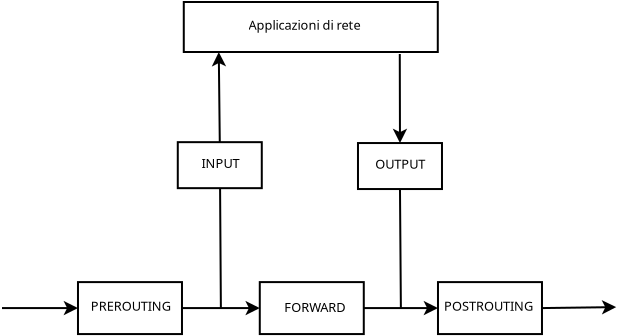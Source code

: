 <?xml version="1.0" encoding="UTF-8"?>
<dia:diagram xmlns:dia="http://www.lysator.liu.se/~alla/dia/">
  <dia:layer name="Arrière-plan" visible="true" active="true">
    <dia:object type="Standard - Box" version="0" id="O0">
      <dia:attribute name="obj_pos">
        <dia:point val="15.45,1.05"/>
      </dia:attribute>
      <dia:attribute name="obj_bb">
        <dia:rectangle val="15.4,1;28.2,3.6"/>
      </dia:attribute>
      <dia:attribute name="elem_corner">
        <dia:point val="15.45,1.05"/>
      </dia:attribute>
      <dia:attribute name="elem_width">
        <dia:real val="12.7"/>
      </dia:attribute>
      <dia:attribute name="elem_height">
        <dia:real val="2.5"/>
      </dia:attribute>
      <dia:attribute name="show_background">
        <dia:boolean val="true"/>
      </dia:attribute>
    </dia:object>
    <dia:object type="Standard - Text" version="1" id="O1">
      <dia:attribute name="obj_pos">
        <dia:point val="18.689,2.439"/>
      </dia:attribute>
      <dia:attribute name="obj_bb">
        <dia:rectangle val="18.689,1.826;24.826,2.627"/>
      </dia:attribute>
      <dia:attribute name="text">
        <dia:composite type="text">
          <dia:attribute name="string">
            <dia:string>#Applicazioni di rete#</dia:string>
          </dia:attribute>
          <dia:attribute name="font">
            <dia:font family="sans" style="0" name="Helvetica"/>
          </dia:attribute>
          <dia:attribute name="height">
            <dia:real val="0.8"/>
          </dia:attribute>
          <dia:attribute name="pos">
            <dia:point val="18.689,2.439"/>
          </dia:attribute>
          <dia:attribute name="color">
            <dia:color val="#000000"/>
          </dia:attribute>
          <dia:attribute name="alignment">
            <dia:enum val="0"/>
          </dia:attribute>
        </dia:composite>
      </dia:attribute>
      <dia:attribute name="valign">
        <dia:enum val="3"/>
      </dia:attribute>
    </dia:object>
    <dia:group>
      <dia:object type="Standard - Box" version="0" id="O2">
        <dia:attribute name="obj_pos">
          <dia:point val="15.15,8.058"/>
        </dia:attribute>
        <dia:attribute name="obj_bb">
          <dia:rectangle val="15.1,8.008;19.4,10.408"/>
        </dia:attribute>
        <dia:attribute name="elem_corner">
          <dia:point val="15.15,8.058"/>
        </dia:attribute>
        <dia:attribute name="elem_width">
          <dia:real val="4.2"/>
        </dia:attribute>
        <dia:attribute name="elem_height">
          <dia:real val="2.3"/>
        </dia:attribute>
        <dia:attribute name="show_background">
          <dia:boolean val="true"/>
        </dia:attribute>
      </dia:object>
      <dia:object type="Standard - Text" version="1" id="O3">
        <dia:attribute name="obj_pos">
          <dia:point val="16.339,9.348"/>
        </dia:attribute>
        <dia:attribute name="obj_bb">
          <dia:rectangle val="16.339,8.753;18.252,9.498"/>
        </dia:attribute>
        <dia:attribute name="text">
          <dia:composite type="text">
            <dia:attribute name="string">
              <dia:string>#INPUT#</dia:string>
            </dia:attribute>
            <dia:attribute name="font">
              <dia:font family="sans" style="0" name="Helvetica"/>
            </dia:attribute>
            <dia:attribute name="height">
              <dia:real val="0.8"/>
            </dia:attribute>
            <dia:attribute name="pos">
              <dia:point val="16.339,9.348"/>
            </dia:attribute>
            <dia:attribute name="color">
              <dia:color val="#000000"/>
            </dia:attribute>
            <dia:attribute name="alignment">
              <dia:enum val="0"/>
            </dia:attribute>
          </dia:composite>
        </dia:attribute>
        <dia:attribute name="valign">
          <dia:enum val="3"/>
        </dia:attribute>
      </dia:object>
    </dia:group>
    <dia:group>
      <dia:object type="Standard - Box" version="0" id="O4">
        <dia:attribute name="obj_pos">
          <dia:point val="24.16,8.102"/>
        </dia:attribute>
        <dia:attribute name="obj_bb">
          <dia:rectangle val="24.11,8.053;28.41,10.453"/>
        </dia:attribute>
        <dia:attribute name="elem_corner">
          <dia:point val="24.16,8.102"/>
        </dia:attribute>
        <dia:attribute name="elem_width">
          <dia:real val="4.2"/>
        </dia:attribute>
        <dia:attribute name="elem_height">
          <dia:real val="2.3"/>
        </dia:attribute>
        <dia:attribute name="show_background">
          <dia:boolean val="true"/>
        </dia:attribute>
      </dia:object>
      <dia:object type="Standard - Text" version="1" id="O5">
        <dia:attribute name="obj_pos">
          <dia:point val="25.024,9.392"/>
        </dia:attribute>
        <dia:attribute name="obj_bb">
          <dia:rectangle val="25.024,8.797;27.629,9.542"/>
        </dia:attribute>
        <dia:attribute name="text">
          <dia:composite type="text">
            <dia:attribute name="string">
              <dia:string>#OUTPUT#</dia:string>
            </dia:attribute>
            <dia:attribute name="font">
              <dia:font family="sans" style="0" name="Helvetica"/>
            </dia:attribute>
            <dia:attribute name="height">
              <dia:real val="0.8"/>
            </dia:attribute>
            <dia:attribute name="pos">
              <dia:point val="25.024,9.392"/>
            </dia:attribute>
            <dia:attribute name="color">
              <dia:color val="#000000"/>
            </dia:attribute>
            <dia:attribute name="alignment">
              <dia:enum val="0"/>
            </dia:attribute>
          </dia:composite>
        </dia:attribute>
        <dia:attribute name="valign">
          <dia:enum val="3"/>
        </dia:attribute>
      </dia:object>
    </dia:group>
    <dia:object type="Standard - Line" version="0" id="O6">
      <dia:attribute name="obj_pos">
        <dia:point val="26.25,3.65"/>
      </dia:attribute>
      <dia:attribute name="obj_bb">
        <dia:rectangle val="25.897,3.6;26.62,8.214"/>
      </dia:attribute>
      <dia:attribute name="conn_endpoints">
        <dia:point val="26.25,3.65"/>
        <dia:point val="26.26,8.102"/>
      </dia:attribute>
      <dia:attribute name="numcp">
        <dia:int val="1"/>
      </dia:attribute>
      <dia:attribute name="end_arrow">
        <dia:enum val="22"/>
      </dia:attribute>
      <dia:attribute name="end_arrow_length">
        <dia:real val="0.5"/>
      </dia:attribute>
      <dia:attribute name="end_arrow_width">
        <dia:real val="0.5"/>
      </dia:attribute>
      <dia:connections>
        <dia:connection handle="1" to="O4" connection="1"/>
      </dia:connections>
    </dia:object>
    <dia:group>
      <dia:object type="Standard - Box" version="0" id="O7">
        <dia:attribute name="obj_pos">
          <dia:point val="10.16,15.055"/>
        </dia:attribute>
        <dia:attribute name="obj_bb">
          <dia:rectangle val="10.11,15.005;15.41,17.703"/>
        </dia:attribute>
        <dia:attribute name="elem_corner">
          <dia:point val="10.16,15.055"/>
        </dia:attribute>
        <dia:attribute name="elem_width">
          <dia:real val="5.2"/>
        </dia:attribute>
        <dia:attribute name="elem_height">
          <dia:real val="2.598"/>
        </dia:attribute>
        <dia:attribute name="show_background">
          <dia:boolean val="true"/>
        </dia:attribute>
      </dia:object>
      <dia:object type="Standard - Text" version="1" id="O8">
        <dia:attribute name="obj_pos">
          <dia:point val="10.799,16.493"/>
        </dia:attribute>
        <dia:attribute name="obj_bb">
          <dia:rectangle val="10.799,15.898;15.007,16.643"/>
        </dia:attribute>
        <dia:attribute name="text">
          <dia:composite type="text">
            <dia:attribute name="string">
              <dia:string>#PREROUTING#</dia:string>
            </dia:attribute>
            <dia:attribute name="font">
              <dia:font family="sans" style="0" name="Helvetica"/>
            </dia:attribute>
            <dia:attribute name="height">
              <dia:real val="0.8"/>
            </dia:attribute>
            <dia:attribute name="pos">
              <dia:point val="10.799,16.493"/>
            </dia:attribute>
            <dia:attribute name="color">
              <dia:color val="#000000"/>
            </dia:attribute>
            <dia:attribute name="alignment">
              <dia:enum val="0"/>
            </dia:attribute>
          </dia:composite>
        </dia:attribute>
        <dia:attribute name="valign">
          <dia:enum val="3"/>
        </dia:attribute>
      </dia:object>
    </dia:group>
    <dia:group>
      <dia:object type="Standard - Box" version="0" id="O9">
        <dia:attribute name="obj_pos">
          <dia:point val="19.25,15.055"/>
        </dia:attribute>
        <dia:attribute name="obj_bb">
          <dia:rectangle val="19.2,15.005;24.5,17.703"/>
        </dia:attribute>
        <dia:attribute name="elem_corner">
          <dia:point val="19.25,15.055"/>
        </dia:attribute>
        <dia:attribute name="elem_width">
          <dia:real val="5.2"/>
        </dia:attribute>
        <dia:attribute name="elem_height">
          <dia:real val="2.598"/>
        </dia:attribute>
        <dia:attribute name="show_background">
          <dia:boolean val="true"/>
        </dia:attribute>
      </dia:object>
      <dia:object type="Standard - Text" version="1" id="O10">
        <dia:attribute name="obj_pos">
          <dia:point val="20.474,16.544"/>
        </dia:attribute>
        <dia:attribute name="obj_bb">
          <dia:rectangle val="20.474,15.949;23.739,16.694"/>
        </dia:attribute>
        <dia:attribute name="text">
          <dia:composite type="text">
            <dia:attribute name="string">
              <dia:string>#FORWARD#</dia:string>
            </dia:attribute>
            <dia:attribute name="font">
              <dia:font family="sans" style="0" name="Helvetica"/>
            </dia:attribute>
            <dia:attribute name="height">
              <dia:real val="0.8"/>
            </dia:attribute>
            <dia:attribute name="pos">
              <dia:point val="20.474,16.544"/>
            </dia:attribute>
            <dia:attribute name="color">
              <dia:color val="#000000"/>
            </dia:attribute>
            <dia:attribute name="alignment">
              <dia:enum val="0"/>
            </dia:attribute>
          </dia:composite>
        </dia:attribute>
        <dia:attribute name="valign">
          <dia:enum val="3"/>
        </dia:attribute>
      </dia:object>
    </dia:group>
    <dia:object type="Standard - Line" version="0" id="O11">
      <dia:attribute name="obj_pos">
        <dia:point val="24.45,16.354"/>
      </dia:attribute>
      <dia:attribute name="obj_bb">
        <dia:rectangle val="24.4,15.992;28.272,16.715"/>
      </dia:attribute>
      <dia:attribute name="conn_endpoints">
        <dia:point val="24.45,16.354"/>
        <dia:point val="28.16,16.354"/>
      </dia:attribute>
      <dia:attribute name="numcp">
        <dia:int val="1"/>
      </dia:attribute>
      <dia:attribute name="end_arrow">
        <dia:enum val="22"/>
      </dia:attribute>
      <dia:attribute name="end_arrow_length">
        <dia:real val="0.5"/>
      </dia:attribute>
      <dia:attribute name="end_arrow_width">
        <dia:real val="0.5"/>
      </dia:attribute>
      <dia:connections>
        <dia:connection handle="0" to="O9" connection="4"/>
        <dia:connection handle="1" to="O19" connection="3"/>
      </dia:connections>
    </dia:object>
    <dia:object type="Standard - Line" version="0" id="O12">
      <dia:attribute name="obj_pos">
        <dia:point val="26.26,10.402"/>
      </dia:attribute>
      <dia:attribute name="obj_bb">
        <dia:rectangle val="26.21,10.352;26.355,16.404"/>
      </dia:attribute>
      <dia:attribute name="conn_endpoints">
        <dia:point val="26.26,10.402"/>
        <dia:point val="26.305,16.354"/>
      </dia:attribute>
      <dia:attribute name="numcp">
        <dia:int val="1"/>
      </dia:attribute>
      <dia:connections>
        <dia:connection handle="0" to="O4" connection="6"/>
        <dia:connection handle="1" to="O11" connection="0"/>
      </dia:connections>
    </dia:object>
    <dia:object type="Standard - Line" version="0" id="O13">
      <dia:attribute name="obj_pos">
        <dia:point val="33.36,16.354"/>
      </dia:attribute>
      <dia:attribute name="obj_bb">
        <dia:rectangle val="33.309,15.951;37.182,16.675"/>
      </dia:attribute>
      <dia:attribute name="conn_endpoints">
        <dia:point val="33.36,16.354"/>
        <dia:point val="37.07,16.305"/>
      </dia:attribute>
      <dia:attribute name="numcp">
        <dia:int val="1"/>
      </dia:attribute>
      <dia:attribute name="end_arrow">
        <dia:enum val="22"/>
      </dia:attribute>
      <dia:attribute name="end_arrow_length">
        <dia:real val="0.5"/>
      </dia:attribute>
      <dia:attribute name="end_arrow_width">
        <dia:real val="0.5"/>
      </dia:attribute>
      <dia:connections>
        <dia:connection handle="0" to="O19" connection="4"/>
      </dia:connections>
    </dia:object>
    <dia:object type="Standard - Line" version="0" id="O14">
      <dia:attribute name="obj_pos">
        <dia:point val="15.36,16.354"/>
      </dia:attribute>
      <dia:attribute name="obj_bb">
        <dia:rectangle val="15.31,15.992;19.362,16.715"/>
      </dia:attribute>
      <dia:attribute name="conn_endpoints">
        <dia:point val="15.36,16.354"/>
        <dia:point val="19.25,16.354"/>
      </dia:attribute>
      <dia:attribute name="numcp">
        <dia:int val="1"/>
      </dia:attribute>
      <dia:attribute name="end_arrow">
        <dia:enum val="22"/>
      </dia:attribute>
      <dia:attribute name="end_arrow_length">
        <dia:real val="0.5"/>
      </dia:attribute>
      <dia:attribute name="end_arrow_width">
        <dia:real val="0.5"/>
      </dia:attribute>
      <dia:connections>
        <dia:connection handle="0" to="O7" connection="4"/>
        <dia:connection handle="1" to="O9" connection="3"/>
      </dia:connections>
    </dia:object>
    <dia:object type="Standard - Line" version="0" id="O15">
      <dia:attribute name="obj_pos">
        <dia:point val="17.265,10.355"/>
      </dia:attribute>
      <dia:attribute name="obj_bb">
        <dia:rectangle val="17.215,10.305;17.355,16.404"/>
      </dia:attribute>
      <dia:attribute name="conn_endpoints">
        <dia:point val="17.265,10.355"/>
        <dia:point val="17.305,16.354"/>
      </dia:attribute>
      <dia:attribute name="numcp">
        <dia:int val="1"/>
      </dia:attribute>
      <dia:connections>
        <dia:connection handle="1" to="O14" connection="0"/>
      </dia:connections>
    </dia:object>
    <dia:object type="Standard - Line" version="0" id="O16">
      <dia:attribute name="obj_pos">
        <dia:point val="17.2,3.555"/>
      </dia:attribute>
      <dia:attribute name="obj_bb">
        <dia:rectangle val="16.846,3.505;17.57,8.109"/>
      </dia:attribute>
      <dia:attribute name="conn_endpoints">
        <dia:point val="17.2,3.555"/>
        <dia:point val="17.25,8.058"/>
      </dia:attribute>
      <dia:attribute name="numcp">
        <dia:int val="1"/>
      </dia:attribute>
      <dia:attribute name="start_arrow">
        <dia:enum val="22"/>
      </dia:attribute>
      <dia:attribute name="start_arrow_length">
        <dia:real val="0.5"/>
      </dia:attribute>
      <dia:attribute name="start_arrow_width">
        <dia:real val="0.5"/>
      </dia:attribute>
      <dia:connections>
        <dia:connection handle="1" to="O2" connection="1"/>
      </dia:connections>
    </dia:object>
    <dia:object type="Standard - Line" version="0" id="O17">
      <dia:attribute name="obj_pos">
        <dia:point val="6.361,16.354"/>
      </dia:attribute>
      <dia:attribute name="obj_bb">
        <dia:rectangle val="6.311,15.992;10.272,16.716"/>
      </dia:attribute>
      <dia:attribute name="conn_endpoints">
        <dia:point val="6.361,16.354"/>
        <dia:point val="10.16,16.354"/>
      </dia:attribute>
      <dia:attribute name="numcp">
        <dia:int val="1"/>
      </dia:attribute>
      <dia:attribute name="end_arrow">
        <dia:enum val="22"/>
      </dia:attribute>
      <dia:attribute name="end_arrow_length">
        <dia:real val="0.5"/>
      </dia:attribute>
      <dia:attribute name="end_arrow_width">
        <dia:real val="0.5"/>
      </dia:attribute>
      <dia:connections>
        <dia:connection handle="1" to="O7" connection="3"/>
      </dia:connections>
    </dia:object>
    <dia:object type="Standard - Text" version="1" id="O18">
      <dia:attribute name="obj_pos">
        <dia:point val="20.45,2.4"/>
      </dia:attribute>
      <dia:attribute name="obj_bb">
        <dia:rectangle val="20.45,1.805;20.45,2.55"/>
      </dia:attribute>
      <dia:attribute name="text">
        <dia:composite type="text">
          <dia:attribute name="string">
            <dia:string>##</dia:string>
          </dia:attribute>
          <dia:attribute name="font">
            <dia:font family="sans" style="0" name="Helvetica"/>
          </dia:attribute>
          <dia:attribute name="height">
            <dia:real val="0.8"/>
          </dia:attribute>
          <dia:attribute name="pos">
            <dia:point val="20.45,2.4"/>
          </dia:attribute>
          <dia:attribute name="color">
            <dia:color val="#000000"/>
          </dia:attribute>
          <dia:attribute name="alignment">
            <dia:enum val="0"/>
          </dia:attribute>
        </dia:composite>
      </dia:attribute>
      <dia:attribute name="valign">
        <dia:enum val="3"/>
      </dia:attribute>
    </dia:object>
    <dia:group>
      <dia:object type="Standard - Box" version="0" id="O19">
        <dia:attribute name="obj_pos">
          <dia:point val="28.16,15.055"/>
        </dia:attribute>
        <dia:attribute name="obj_bb">
          <dia:rectangle val="28.11,15.005;33.41,17.703"/>
        </dia:attribute>
        <dia:attribute name="elem_corner">
          <dia:point val="28.16,15.055"/>
        </dia:attribute>
        <dia:attribute name="elem_width">
          <dia:real val="5.2"/>
        </dia:attribute>
        <dia:attribute name="elem_height">
          <dia:real val="2.598"/>
        </dia:attribute>
        <dia:attribute name="show_background">
          <dia:boolean val="true"/>
        </dia:attribute>
      </dia:object>
      <dia:object type="Standard - Text" version="1" id="O20">
        <dia:attribute name="obj_pos">
          <dia:point val="28.46,16.493"/>
        </dia:attribute>
        <dia:attribute name="obj_bb">
          <dia:rectangle val="28.46,15.898;33.12,16.643"/>
        </dia:attribute>
        <dia:attribute name="text">
          <dia:composite type="text">
            <dia:attribute name="string">
              <dia:string>#POSTROUTING#</dia:string>
            </dia:attribute>
            <dia:attribute name="font">
              <dia:font family="sans" style="0" name="Helvetica"/>
            </dia:attribute>
            <dia:attribute name="height">
              <dia:real val="0.8"/>
            </dia:attribute>
            <dia:attribute name="pos">
              <dia:point val="28.46,16.493"/>
            </dia:attribute>
            <dia:attribute name="color">
              <dia:color val="#000000"/>
            </dia:attribute>
            <dia:attribute name="alignment">
              <dia:enum val="0"/>
            </dia:attribute>
          </dia:composite>
        </dia:attribute>
        <dia:attribute name="valign">
          <dia:enum val="3"/>
        </dia:attribute>
      </dia:object>
    </dia:group>
  </dia:layer>
</dia:diagram>
